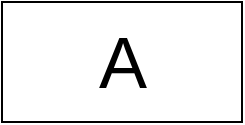 <mxfile version="20.6.2" type="device" pages="6"><diagram id="GZmhYcr-ncgRq0jOcgJH" name="A"><mxGraphModel dx="1360" dy="836" grid="1" gridSize="10" guides="1" tooltips="1" connect="1" arrows="1" fold="1" page="1" pageScale="1" pageWidth="827" pageHeight="1169" math="0" shadow="0"><root><mxCell id="0"/><mxCell id="1" parent="0"/><mxCell id="62FgOmoULEdmX4p4IZQy-1" value="" style="rounded=0;whiteSpace=wrap;html=1;" parent="1" vertex="1"><mxGeometry x="20" y="20" width="120" height="60" as="geometry"/></mxCell><mxCell id="hDEuU4jNlCVMHWLD4iAU-1" value="A" style="text;html=1;resizable=0;autosize=1;align=center;verticalAlign=middle;points=[];fillColor=none;strokeColor=none;rounded=0;fontSize=36;" parent="1" vertex="1"><mxGeometry x="55" y="20" width="50" height="60" as="geometry"/></mxCell></root></mxGraphModel></diagram><diagram name="B" id="6fUARE8VIy0xdAgN1t-w"><mxGraphModel dx="1360" dy="836" grid="1" gridSize="10" guides="1" tooltips="1" connect="1" arrows="1" fold="1" page="1" pageScale="1" pageWidth="827" pageHeight="1169" math="0" shadow="0"><root><mxCell id="CNG5XFYzHS76qsEd_fQa-0"/><mxCell id="CNG5XFYzHS76qsEd_fQa-1" parent="CNG5XFYzHS76qsEd_fQa-0"/><mxCell id="CNG5XFYzHS76qsEd_fQa-2" value="" style="rounded=0;whiteSpace=wrap;html=1;" parent="CNG5XFYzHS76qsEd_fQa-1" vertex="1"><mxGeometry x="20" y="20" width="60" height="60" as="geometry"/></mxCell><mxCell id="6omX6MxlBhWGs9TIjsK--0" value="B" style="text;html=1;resizable=0;autosize=1;align=center;verticalAlign=middle;points=[];fillColor=none;strokeColor=none;rounded=0;fontSize=36;" parent="CNG5XFYzHS76qsEd_fQa-1" vertex="1"><mxGeometry x="25" y="20" width="50" height="60" as="geometry"/></mxCell></root></mxGraphModel></diagram><diagram id="1kS-xlAtLlubi-TgpoV-" name="C"><mxGraphModel dx="1360" dy="836" grid="1" gridSize="10" guides="1" tooltips="1" connect="1" arrows="1" fold="1" page="1" pageScale="1" pageWidth="827" pageHeight="1169" math="0" shadow="0"><root><mxCell id="0"/><mxCell id="1" parent="0"/><mxCell id="6aVf69zLmNIYucBVM00b-1" value="C" style="text;html=1;resizable=0;autosize=1;align=center;verticalAlign=middle;points=[];fillColor=none;strokeColor=none;rounded=0;fontSize=36;" vertex="1" parent="1"><mxGeometry x="25" y="20" width="50" height="60" as="geometry"/></mxCell></root></mxGraphModel></diagram><diagram id="PmvFIfAPNmRKBYWDG9Gn" name="D"><mxGraphModel dx="1360" dy="836" grid="1" gridSize="10" guides="1" tooltips="1" connect="1" arrows="1" fold="1" page="1" pageScale="1" pageWidth="827" pageHeight="1169" math="0" shadow="0"><root><mxCell id="0"/><mxCell id="1" parent="0"/><mxCell id="U7M5qTV_ENrCAb92A84y-1" value="D" style="text;html=1;resizable=0;autosize=1;align=center;verticalAlign=middle;points=[];fillColor=none;strokeColor=none;rounded=0;fontSize=36;" vertex="1" parent="1"><mxGeometry x="25" y="20" width="50" height="60" as="geometry"/></mxCell></root></mxGraphModel></diagram><diagram id="WuyL8PAHfq40Bik2V_-U" name="E"><mxGraphModel dx="1360" dy="836" grid="1" gridSize="10" guides="1" tooltips="1" connect="1" arrows="1" fold="1" page="1" pageScale="1" pageWidth="827" pageHeight="1169" math="0" shadow="0"><root><mxCell id="0"/><mxCell id="1" parent="0"/><mxCell id="in28DKQhHWndCQvgpGcl-1" value="E" style="text;html=1;resizable=0;autosize=1;align=center;verticalAlign=middle;points=[];fillColor=none;strokeColor=none;rounded=0;fontSize=36;" vertex="1" parent="1"><mxGeometry x="25" y="20" width="50" height="60" as="geometry"/></mxCell></root></mxGraphModel></diagram><diagram id="eSY2IZH2ICmWwmnWPC8n" name="F"><mxGraphModel dx="1360" dy="836" grid="1" gridSize="10" guides="1" tooltips="1" connect="1" arrows="1" fold="1" page="1" pageScale="1" pageWidth="827" pageHeight="1169" math="0" shadow="0"><root><mxCell id="0"/><mxCell id="1" parent="0"/><mxCell id="503bSmDGRZ3csH6dhtLB-1" value="F" style="text;html=1;resizable=0;autosize=1;align=center;verticalAlign=middle;points=[];fillColor=none;strokeColor=none;rounded=0;fontSize=36;" vertex="1" parent="1"><mxGeometry x="25" y="20" width="50" height="60" as="geometry"/></mxCell></root></mxGraphModel></diagram></mxfile>